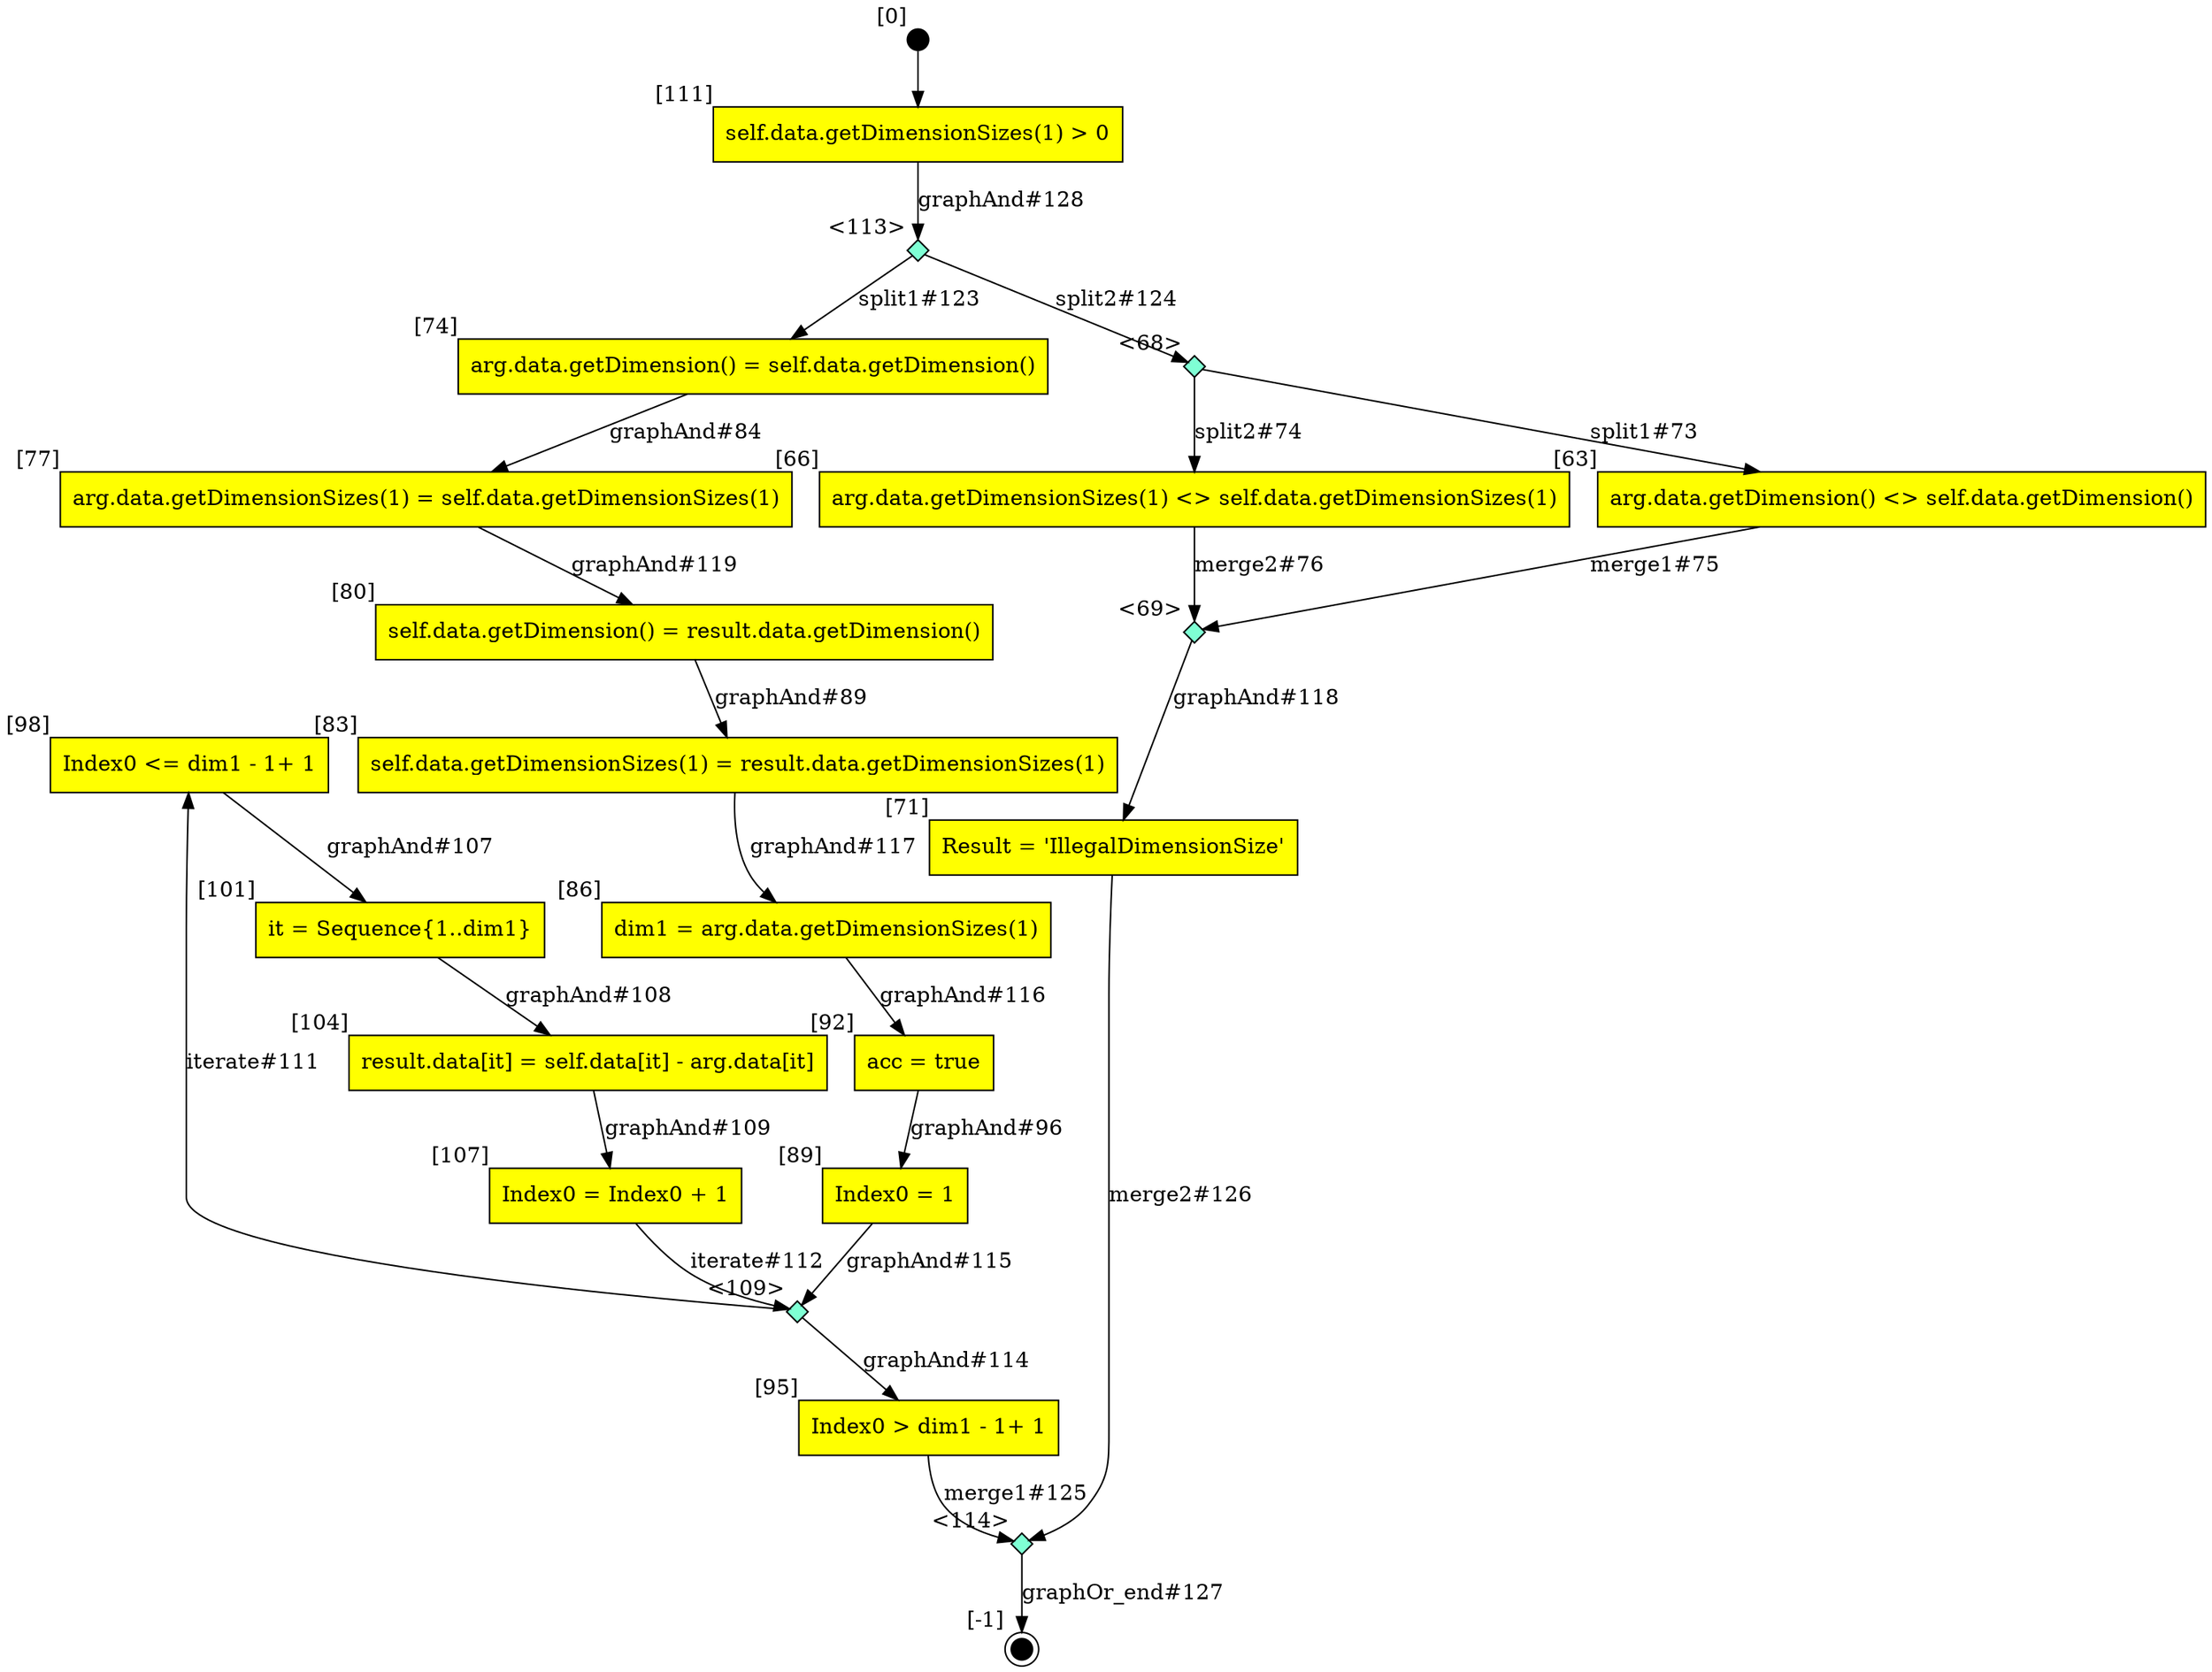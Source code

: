 digraph CLG {
  98 [shape="box", label="Index0 <= dim1 - 1+ 1", style=filled, fillcolor=yellow, xlabel="[98]"];
  66 [shape="box", label="arg.data.getDimensionSizes(1) <> self.data.getDimensionSizes(1)", style=filled, fillcolor=yellow, xlabel="[66]"];
  68 [shape="diamond", label="", xlabel="<68>", style=filled, fillcolor=aquamarine, fixedsize=true, width=.2, height=.2];
  101 [shape="box", label="it = Sequence{1..dim1}", style=filled, fillcolor=yellow, xlabel="[101]"];
  69 [shape="diamond", label="", xlabel="<69>", style=filled, fillcolor=aquamarine, fixedsize=true, width=.2, height=.2];
  71 [shape="box", label="Result = 'IllegalDimensionSize'", style=filled, fillcolor=yellow, xlabel="[71]"];
  104 [shape="box", label="result.data[it] = self.data[it] - arg.data[it]", style=filled, fillcolor=yellow, xlabel="[104]"];
  72 [style=filled, fillcolor=black, shape="doublecircle", label="", fixedsize=true, width=.2, height=.2, xlabel="[-1]"];
  74 [shape="box", label="arg.data.getDimension() = self.data.getDimension()", style=filled, fillcolor=yellow, xlabel="[74]"];
  107 [shape="box", label="Index0 = Index0 + 1", style=filled, fillcolor=yellow, xlabel="[107]"];
  77 [shape="box", label="arg.data.getDimensionSizes(1) = self.data.getDimensionSizes(1)", style=filled, fillcolor=yellow, xlabel="[77]"];
  109 [shape="diamond", label="", xlabel="<109>", style=filled, fillcolor=aquamarine, fixedsize=true, width=.2, height=.2];
  110 [style=filled, fillcolor=black, shape="circle", label="", fixedsize=true, width=.2, height=.2, xlabel="[0]"];
  111 [shape="box", label="self.data.getDimensionSizes(1) > 0", style=filled, fillcolor=yellow, xlabel="[111]"];
  80 [shape="box", label="self.data.getDimension() = result.data.getDimension()", style=filled, fillcolor=yellow, xlabel="[80]"];
  113 [shape="diamond", label="", xlabel="<113>", style=filled, fillcolor=aquamarine, fixedsize=true, width=.2, height=.2];
  114 [shape="diamond", label="", xlabel="<114>", style=filled, fillcolor=aquamarine, fixedsize=true, width=.2, height=.2];
  83 [shape="box", label="self.data.getDimensionSizes(1) = result.data.getDimensionSizes(1)", style=filled, fillcolor=yellow, xlabel="[83]"];
  86 [shape="box", label="dim1 = arg.data.getDimensionSizes(1)", style=filled, fillcolor=yellow, xlabel="[86]"];
  89 [shape="box", label="Index0 = 1", style=filled, fillcolor=yellow, xlabel="[89]"];
  92 [shape="box", label="acc = true", style=filled, fillcolor=yellow, xlabel="[92]"];
  95 [shape="box", label="Index0 > dim1 - 1+ 1", style=filled, fillcolor=yellow, xlabel="[95]"];
  63 [shape="box", label="arg.data.getDimension() <> self.data.getDimension()", style=filled, fillcolor=yellow, xlabel="[63]"];
  111 -> 113[label="graphAnd#128"];
  68 -> 63[label="split1#73"];
  68 -> 66[label="split2#74"];
  63 -> 69[label="merge1#75"];
  66 -> 69[label="merge2#76"];
  74 -> 77[label="graphAnd#84"];
  80 -> 83[label="graphAnd#89"];
  92 -> 89[label="graphAnd#96"];
  98 -> 101[label="graphAnd#107"];
  101 -> 104[label="graphAnd#108"];
  104 -> 107[label="graphAnd#109"];
  109 -> 98[label="iterate#111"];
  107 -> 109[label="iterate#112"];
  109 -> 95[label="graphAnd#114"];
  89 -> 109[label="graphAnd#115"];
  86 -> 92[label="graphAnd#116"];
  83 -> 86[label="graphAnd#117"];
  69 -> 71[label="graphAnd#118"];
  77 -> 80[label="graphAnd#119"];
  110 -> 111;
  113 -> 74[label="split1#123"];
  113 -> 68[label="split2#124"];
  95 -> 114[label="merge1#125"];
  71 -> 114[label="merge2#126"];
  114 -> 72[label="graphOr_end#127"];
}
